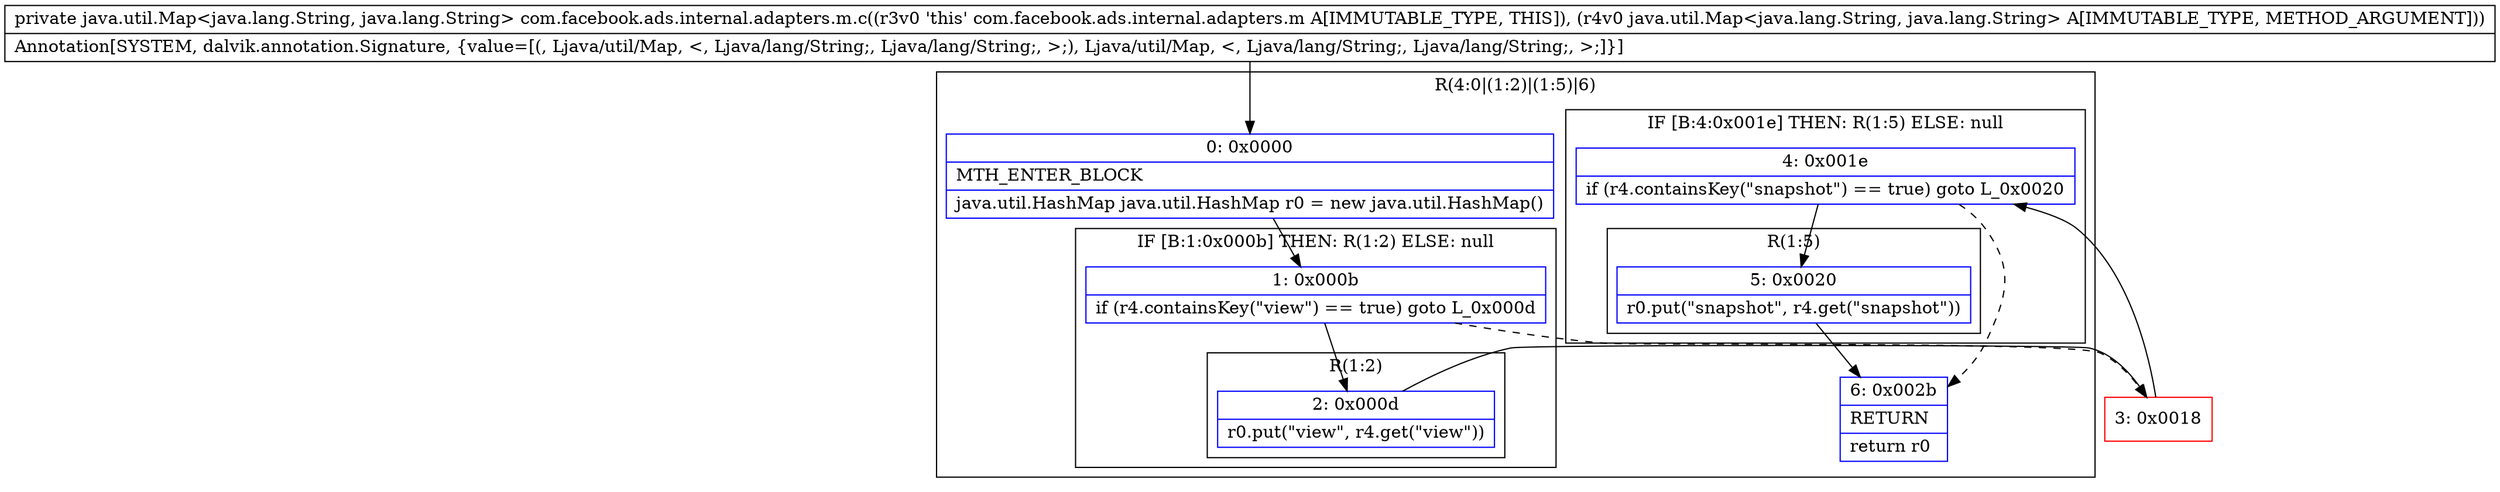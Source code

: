 digraph "CFG forcom.facebook.ads.internal.adapters.m.c(Ljava\/util\/Map;)Ljava\/util\/Map;" {
subgraph cluster_Region_1205444493 {
label = "R(4:0|(1:2)|(1:5)|6)";
node [shape=record,color=blue];
Node_0 [shape=record,label="{0\:\ 0x0000|MTH_ENTER_BLOCK\l|java.util.HashMap java.util.HashMap r0 = new java.util.HashMap()\l}"];
subgraph cluster_IfRegion_1373691563 {
label = "IF [B:1:0x000b] THEN: R(1:2) ELSE: null";
node [shape=record,color=blue];
Node_1 [shape=record,label="{1\:\ 0x000b|if (r4.containsKey(\"view\") == true) goto L_0x000d\l}"];
subgraph cluster_Region_1553435992 {
label = "R(1:2)";
node [shape=record,color=blue];
Node_2 [shape=record,label="{2\:\ 0x000d|r0.put(\"view\", r4.get(\"view\"))\l}"];
}
}
subgraph cluster_IfRegion_50019057 {
label = "IF [B:4:0x001e] THEN: R(1:5) ELSE: null";
node [shape=record,color=blue];
Node_4 [shape=record,label="{4\:\ 0x001e|if (r4.containsKey(\"snapshot\") == true) goto L_0x0020\l}"];
subgraph cluster_Region_1820749470 {
label = "R(1:5)";
node [shape=record,color=blue];
Node_5 [shape=record,label="{5\:\ 0x0020|r0.put(\"snapshot\", r4.get(\"snapshot\"))\l}"];
}
}
Node_6 [shape=record,label="{6\:\ 0x002b|RETURN\l|return r0\l}"];
}
Node_3 [shape=record,color=red,label="{3\:\ 0x0018}"];
MethodNode[shape=record,label="{private java.util.Map\<java.lang.String, java.lang.String\> com.facebook.ads.internal.adapters.m.c((r3v0 'this' com.facebook.ads.internal.adapters.m A[IMMUTABLE_TYPE, THIS]), (r4v0 java.util.Map\<java.lang.String, java.lang.String\> A[IMMUTABLE_TYPE, METHOD_ARGUMENT]))  | Annotation[SYSTEM, dalvik.annotation.Signature, \{value=[(, Ljava\/util\/Map, \<, Ljava\/lang\/String;, Ljava\/lang\/String;, \>;), Ljava\/util\/Map, \<, Ljava\/lang\/String;, Ljava\/lang\/String;, \>;]\}]\l}"];
MethodNode -> Node_0;
Node_0 -> Node_1;
Node_1 -> Node_2;
Node_1 -> Node_3[style=dashed];
Node_2 -> Node_3;
Node_4 -> Node_5;
Node_4 -> Node_6[style=dashed];
Node_5 -> Node_6;
Node_3 -> Node_4;
}

